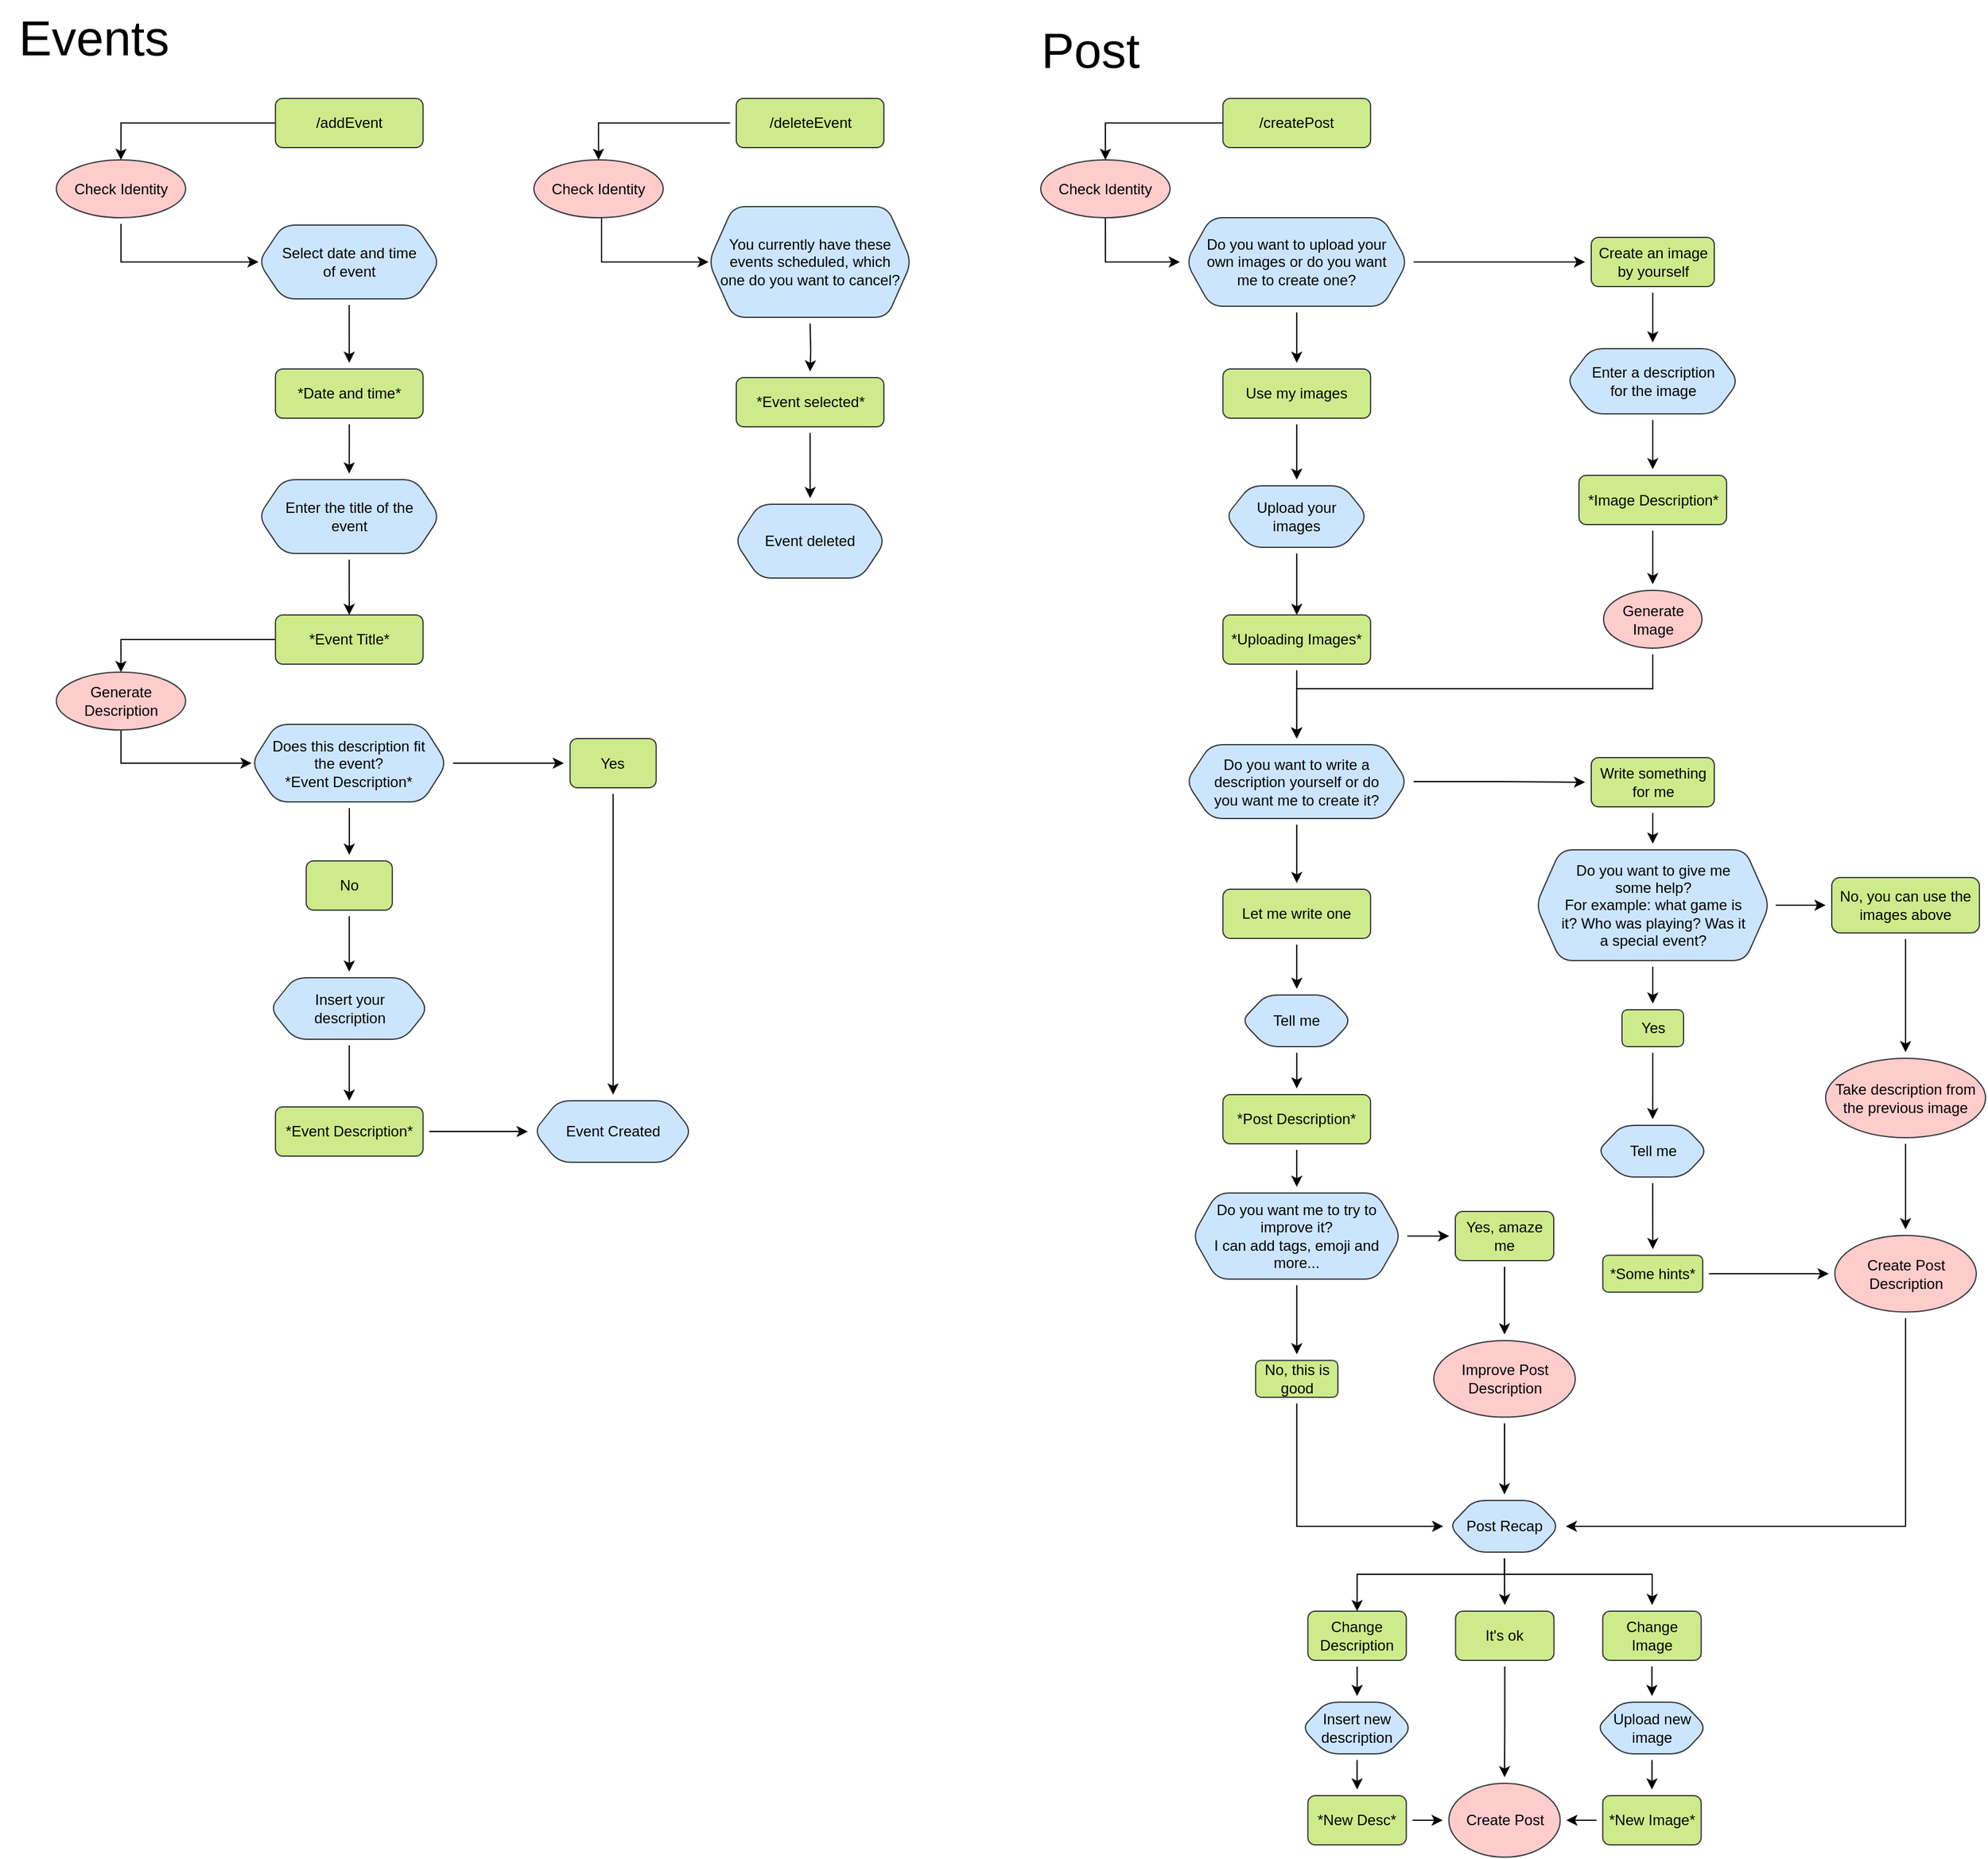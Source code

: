 <mxfile version="23.1.5" type="device">
  <diagram id="C5RBs43oDa-KdzZeNtuy" name="Page-1">
    <mxGraphModel dx="1400" dy="1398" grid="1" gridSize="10" guides="1" tooltips="1" connect="1" arrows="1" fold="1" page="1" pageScale="1" pageWidth="827" pageHeight="1169" math="0" shadow="0">
      <root>
        <mxCell id="WIyWlLk6GJQsqaUBKTNV-0" />
        <mxCell id="WIyWlLk6GJQsqaUBKTNV-1" parent="WIyWlLk6GJQsqaUBKTNV-0" />
        <mxCell id="T9v21feh1WhbZY_VNtWD-3" style="edgeStyle=orthogonalEdgeStyle;rounded=0;orthogonalLoop=1;jettySize=auto;html=1;fontFamily=Helvetica;fontSize=12;fontColor=default;" parent="WIyWlLk6GJQsqaUBKTNV-1" source="lgyEKKEkJzjPW6BlRHmk-1" target="T9v21feh1WhbZY_VNtWD-0" edge="1">
          <mxGeometry relative="1" as="geometry" />
        </mxCell>
        <mxCell id="lgyEKKEkJzjPW6BlRHmk-1" value="&lt;font color=&quot;#000000&quot;&gt;/addEvent&lt;/font&gt;" style="rounded=1;whiteSpace=wrap;html=1;fontSize=12;glass=0;strokeWidth=1;shadow=0;fillColor=#cdeb8b;strokeColor=#36393d;" parent="WIyWlLk6GJQsqaUBKTNV-1" vertex="1">
          <mxGeometry x="1067.89" y="90" width="120" height="40" as="geometry" />
        </mxCell>
        <mxCell id="lgyEKKEkJzjPW6BlRHmk-47" value="&lt;font style=&quot;font-size: 40px;&quot;&gt;Events&lt;/font&gt;" style="text;html=1;align=center;verticalAlign=middle;resizable=0;points=[];autosize=1;fontSize=11;fontFamily=Helvetica;" parent="WIyWlLk6GJQsqaUBKTNV-1" vertex="1">
          <mxGeometry x="844.89" y="10" width="150" height="60" as="geometry" />
        </mxCell>
        <mxCell id="mkjQYovE-aAKFRaVDjDn-3" style="edgeStyle=orthogonalEdgeStyle;rounded=0;orthogonalLoop=1;jettySize=auto;html=1;entryX=0.5;entryY=0;entryDx=0;entryDy=0;strokeColor=default;align=center;verticalAlign=middle;fontFamily=Helvetica;fontSize=12;fontColor=default;labelBackgroundColor=default;endArrow=classic;sourcePerimeterSpacing=5;targetPerimeterSpacing=5;endSize=6;" edge="1" parent="WIyWlLk6GJQsqaUBKTNV-1" source="lgyEKKEkJzjPW6BlRHmk-51" target="mkjQYovE-aAKFRaVDjDn-0">
          <mxGeometry relative="1" as="geometry" />
        </mxCell>
        <mxCell id="lgyEKKEkJzjPW6BlRHmk-51" value="&lt;font color=&quot;#000000&quot;&gt;/deleteEvent&lt;/font&gt;" style="rounded=1;whiteSpace=wrap;html=1;shadow=0;glass=0;strokeColor=#36393d;strokeWidth=1;align=center;verticalAlign=middle;fontFamily=Helvetica;fontSize=12;fillColor=#cdeb8b;" parent="WIyWlLk6GJQsqaUBKTNV-1" vertex="1">
          <mxGeometry x="1442.5" y="90" width="120" height="40" as="geometry" />
        </mxCell>
        <mxCell id="lgyEKKEkJzjPW6BlRHmk-63" style="edgeStyle=orthogonalEdgeStyle;shape=connector;rounded=0;orthogonalLoop=1;jettySize=auto;html=1;labelBackgroundColor=default;strokeColor=default;align=center;verticalAlign=middle;fontFamily=Helvetica;fontSize=12;fontColor=default;endArrow=classic;sourcePerimeterSpacing=5;targetPerimeterSpacing=5;" parent="WIyWlLk6GJQsqaUBKTNV-1" target="lgyEKKEkJzjPW6BlRHmk-62" edge="1">
          <mxGeometry relative="1" as="geometry">
            <mxPoint x="1502.5" y="273" as="sourcePoint" />
          </mxGeometry>
        </mxCell>
        <mxCell id="lgyEKKEkJzjPW6BlRHmk-55" value="&lt;font color=&quot;#000000&quot;&gt;You currently have these events scheduled, which one do you want to cancel?&lt;/font&gt;" style="shape=hexagon;perimeter=hexagonPerimeter2;whiteSpace=wrap;html=1;fixedSize=1;rounded=1;shadow=0;glass=0;strokeColor=#36393d;strokeWidth=1;align=center;verticalAlign=middle;fontFamily=Helvetica;fontSize=12;fillColor=#cce5ff;spacingLeft=5;spacingRight=5;" parent="WIyWlLk6GJQsqaUBKTNV-1" vertex="1">
          <mxGeometry x="1420" y="178" width="165" height="90" as="geometry" />
        </mxCell>
        <mxCell id="lgyEKKEkJzjPW6BlRHmk-65" style="edgeStyle=orthogonalEdgeStyle;shape=connector;rounded=0;orthogonalLoop=1;jettySize=auto;html=1;labelBackgroundColor=default;strokeColor=default;align=center;verticalAlign=middle;fontFamily=Helvetica;fontSize=12;fontColor=default;endArrow=classic;sourcePerimeterSpacing=5;targetPerimeterSpacing=5;" parent="WIyWlLk6GJQsqaUBKTNV-1" source="lgyEKKEkJzjPW6BlRHmk-62" target="lgyEKKEkJzjPW6BlRHmk-64" edge="1">
          <mxGeometry relative="1" as="geometry" />
        </mxCell>
        <mxCell id="lgyEKKEkJzjPW6BlRHmk-62" value="&lt;font color=&quot;#000000&quot;&gt;*Event selected*&lt;/font&gt;" style="rounded=1;whiteSpace=wrap;html=1;shadow=0;glass=0;strokeColor=#36393d;strokeWidth=1;align=center;verticalAlign=middle;fontFamily=Helvetica;fontSize=12;fillColor=#cdeb8b;" parent="WIyWlLk6GJQsqaUBKTNV-1" vertex="1">
          <mxGeometry x="1442.5" y="317" width="120" height="40" as="geometry" />
        </mxCell>
        <mxCell id="lgyEKKEkJzjPW6BlRHmk-64" value="&lt;font color=&quot;#000000&quot;&gt;Event deleted&lt;/font&gt;" style="shape=hexagon;perimeter=hexagonPerimeter2;whiteSpace=wrap;html=1;fixedSize=1;rounded=1;shadow=0;glass=0;strokeColor=#36393d;strokeWidth=1;align=center;verticalAlign=middle;fontFamily=Helvetica;fontSize=12;fillColor=#cce5ff;spacingLeft=5;spacingRight=5;" parent="WIyWlLk6GJQsqaUBKTNV-1" vertex="1">
          <mxGeometry x="1441.25" y="420" width="122.5" height="60" as="geometry" />
        </mxCell>
        <mxCell id="lgyEKKEkJzjPW6BlRHmk-71" style="edgeStyle=orthogonalEdgeStyle;shape=connector;rounded=0;orthogonalLoop=1;jettySize=auto;html=1;labelBackgroundColor=default;strokeColor=default;align=center;verticalAlign=middle;fontFamily=Helvetica;fontSize=12;fontColor=default;endArrow=classic;sourcePerimeterSpacing=5;targetPerimeterSpacing=5;" parent="WIyWlLk6GJQsqaUBKTNV-1" source="lgyEKKEkJzjPW6BlRHmk-66" target="lgyEKKEkJzjPW6BlRHmk-69" edge="1">
          <mxGeometry relative="1" as="geometry" />
        </mxCell>
        <mxCell id="lgyEKKEkJzjPW6BlRHmk-66" value="&lt;font color=&quot;#000000&quot;&gt;Select date and time of event&lt;/font&gt;" style="shape=hexagon;perimeter=hexagonPerimeter2;whiteSpace=wrap;html=1;fixedSize=1;rounded=1;shadow=0;glass=0;strokeColor=#36393d;strokeWidth=1;align=center;verticalAlign=middle;fontFamily=Helvetica;fontSize=12;fillColor=#cce5ff;spacingLeft=15;spacingRight=15;" parent="WIyWlLk6GJQsqaUBKTNV-1" vertex="1">
          <mxGeometry x="1054.14" y="193" width="147.5" height="60" as="geometry" />
        </mxCell>
        <mxCell id="lgyEKKEkJzjPW6BlRHmk-68" style="edgeStyle=orthogonalEdgeStyle;shape=connector;rounded=0;orthogonalLoop=1;jettySize=auto;html=1;labelBackgroundColor=default;strokeColor=default;align=center;verticalAlign=middle;fontFamily=Helvetica;fontSize=12;fontColor=default;endArrow=classic;sourcePerimeterSpacing=5;targetPerimeterSpacing=5;" parent="WIyWlLk6GJQsqaUBKTNV-1" source="lgyEKKEkJzjPW6BlRHmk-69" target="lgyEKKEkJzjPW6BlRHmk-70" edge="1">
          <mxGeometry relative="1" as="geometry" />
        </mxCell>
        <mxCell id="lgyEKKEkJzjPW6BlRHmk-69" value="&lt;font color=&quot;#000000&quot;&gt;*Date and time*&lt;/font&gt;" style="rounded=1;whiteSpace=wrap;html=1;shadow=0;glass=0;strokeColor=#36393d;strokeWidth=1;align=center;verticalAlign=middle;fontFamily=Helvetica;fontSize=12;fillColor=#cdeb8b;" parent="WIyWlLk6GJQsqaUBKTNV-1" vertex="1">
          <mxGeometry x="1067.89" y="310" width="120" height="40" as="geometry" />
        </mxCell>
        <mxCell id="lgyEKKEkJzjPW6BlRHmk-76" style="edgeStyle=orthogonalEdgeStyle;shape=connector;rounded=0;orthogonalLoop=1;jettySize=auto;html=1;entryX=0.5;entryY=0;entryDx=0;entryDy=0;labelBackgroundColor=default;strokeColor=default;align=center;verticalAlign=middle;fontFamily=Helvetica;fontSize=12;fontColor=default;endArrow=classic;sourcePerimeterSpacing=5;targetPerimeterSpacing=5;" parent="WIyWlLk6GJQsqaUBKTNV-1" source="lgyEKKEkJzjPW6BlRHmk-70" target="lgyEKKEkJzjPW6BlRHmk-74" edge="1">
          <mxGeometry relative="1" as="geometry" />
        </mxCell>
        <mxCell id="lgyEKKEkJzjPW6BlRHmk-70" value="&lt;font color=&quot;#000000&quot;&gt;Enter the title of the event&lt;/font&gt;" style="shape=hexagon;perimeter=hexagonPerimeter2;whiteSpace=wrap;html=1;fixedSize=1;rounded=1;shadow=0;glass=0;strokeColor=#36393d;strokeWidth=1;align=center;verticalAlign=middle;fontFamily=Helvetica;fontSize=12;fillColor=#cce5ff;spacingLeft=5;spacingRight=5;" parent="WIyWlLk6GJQsqaUBKTNV-1" vertex="1">
          <mxGeometry x="1054.14" y="400" width="147.5" height="60" as="geometry" />
        </mxCell>
        <mxCell id="T9v21feh1WhbZY_VNtWD-7" style="edgeStyle=orthogonalEdgeStyle;rounded=0;orthogonalLoop=1;jettySize=auto;html=1;entryX=0.5;entryY=0;entryDx=0;entryDy=0;fontFamily=Helvetica;fontSize=12;fontColor=default;" parent="WIyWlLk6GJQsqaUBKTNV-1" source="lgyEKKEkJzjPW6BlRHmk-74" target="T9v21feh1WhbZY_VNtWD-6" edge="1">
          <mxGeometry relative="1" as="geometry" />
        </mxCell>
        <mxCell id="lgyEKKEkJzjPW6BlRHmk-74" value="&lt;font color=&quot;#000000&quot;&gt;*Event Title*&lt;/font&gt;" style="rounded=1;whiteSpace=wrap;html=1;shadow=0;glass=0;strokeColor=#36393d;strokeWidth=1;align=center;verticalAlign=middle;fontFamily=Helvetica;fontSize=12;fillColor=#cdeb8b;" parent="WIyWlLk6GJQsqaUBKTNV-1" vertex="1">
          <mxGeometry x="1067.89" y="510" width="120" height="40" as="geometry" />
        </mxCell>
        <mxCell id="lgyEKKEkJzjPW6BlRHmk-84" style="edgeStyle=orthogonalEdgeStyle;shape=connector;rounded=0;orthogonalLoop=1;jettySize=auto;html=1;labelBackgroundColor=default;strokeColor=default;align=center;verticalAlign=middle;fontFamily=Helvetica;fontSize=12;fontColor=default;endArrow=classic;sourcePerimeterSpacing=5;targetPerimeterSpacing=5;" parent="WIyWlLk6GJQsqaUBKTNV-1" source="lgyEKKEkJzjPW6BlRHmk-75" target="lgyEKKEkJzjPW6BlRHmk-83" edge="1">
          <mxGeometry relative="1" as="geometry" />
        </mxCell>
        <mxCell id="lgyEKKEkJzjPW6BlRHmk-93" style="edgeStyle=orthogonalEdgeStyle;shape=connector;rounded=0;orthogonalLoop=1;jettySize=auto;html=1;labelBackgroundColor=default;strokeColor=default;align=center;verticalAlign=middle;fontFamily=Helvetica;fontSize=12;fontColor=default;endArrow=classic;sourcePerimeterSpacing=5;targetPerimeterSpacing=5;" parent="WIyWlLk6GJQsqaUBKTNV-1" source="lgyEKKEkJzjPW6BlRHmk-75" target="lgyEKKEkJzjPW6BlRHmk-82" edge="1">
          <mxGeometry relative="1" as="geometry" />
        </mxCell>
        <mxCell id="lgyEKKEkJzjPW6BlRHmk-75" value="&lt;font color=&quot;#000000&quot;&gt;&lt;div&gt;Does this description fit the event?&lt;/div&gt;&lt;div&gt;*Event Description*&lt;/div&gt;&lt;/font&gt;" style="shape=hexagon;perimeter=hexagonPerimeter2;whiteSpace=wrap;html=1;fixedSize=1;rounded=1;shadow=0;glass=0;strokeColor=#36393d;strokeWidth=1;align=center;verticalAlign=middle;fontFamily=Helvetica;fontSize=12;fillColor=#cce5ff;spacingLeft=10;spacingRight=10;" parent="WIyWlLk6GJQsqaUBKTNV-1" vertex="1">
          <mxGeometry x="1048.46" y="599" width="158.86" height="63" as="geometry" />
        </mxCell>
        <mxCell id="lgyEKKEkJzjPW6BlRHmk-80" value="&lt;font color=&quot;#000000&quot;&gt;Event Created&lt;/font&gt;" style="shape=hexagon;perimeter=hexagonPerimeter2;whiteSpace=wrap;html=1;fixedSize=1;rounded=1;shadow=0;glass=0;strokeColor=#36393d;strokeWidth=1;align=center;verticalAlign=middle;fontFamily=Helvetica;fontSize=12;fillColor=#cce5ff;spacingLeft=10;spacingRight=10;" parent="WIyWlLk6GJQsqaUBKTNV-1" vertex="1">
          <mxGeometry x="1277.995" y="905" width="128.75" height="50" as="geometry" />
        </mxCell>
        <mxCell id="lgyEKKEkJzjPW6BlRHmk-92" style="edgeStyle=orthogonalEdgeStyle;shape=connector;rounded=0;orthogonalLoop=1;jettySize=auto;html=1;labelBackgroundColor=default;strokeColor=default;align=center;verticalAlign=middle;fontFamily=Helvetica;fontSize=12;fontColor=default;endArrow=classic;sourcePerimeterSpacing=5;targetPerimeterSpacing=5;" parent="WIyWlLk6GJQsqaUBKTNV-1" source="lgyEKKEkJzjPW6BlRHmk-82" target="lgyEKKEkJzjPW6BlRHmk-80" edge="1">
          <mxGeometry relative="1" as="geometry" />
        </mxCell>
        <mxCell id="lgyEKKEkJzjPW6BlRHmk-82" value="&lt;font color=&quot;#000000&quot;&gt;Yes&lt;/font&gt;" style="rounded=1;whiteSpace=wrap;html=1;shadow=0;glass=0;strokeColor=#36393d;strokeWidth=1;align=center;verticalAlign=middle;fontFamily=Helvetica;fontSize=12;fillColor=#cdeb8b;" parent="WIyWlLk6GJQsqaUBKTNV-1" vertex="1">
          <mxGeometry x="1307.37" y="610.5" width="70" height="40" as="geometry" />
        </mxCell>
        <mxCell id="lgyEKKEkJzjPW6BlRHmk-86" style="edgeStyle=orthogonalEdgeStyle;shape=connector;rounded=0;orthogonalLoop=1;jettySize=auto;html=1;labelBackgroundColor=default;strokeColor=default;align=center;verticalAlign=middle;fontFamily=Helvetica;fontSize=12;fontColor=default;endArrow=classic;sourcePerimeterSpacing=5;targetPerimeterSpacing=5;" parent="WIyWlLk6GJQsqaUBKTNV-1" source="lgyEKKEkJzjPW6BlRHmk-83" target="lgyEKKEkJzjPW6BlRHmk-85" edge="1">
          <mxGeometry relative="1" as="geometry" />
        </mxCell>
        <mxCell id="lgyEKKEkJzjPW6BlRHmk-83" value="&lt;font color=&quot;#000000&quot;&gt;No&lt;/font&gt;" style="rounded=1;whiteSpace=wrap;html=1;shadow=0;glass=0;strokeColor=#36393d;strokeWidth=1;align=center;verticalAlign=middle;fontFamily=Helvetica;fontSize=12;fillColor=#cdeb8b;" parent="WIyWlLk6GJQsqaUBKTNV-1" vertex="1">
          <mxGeometry x="1092.89" y="710" width="70" height="40" as="geometry" />
        </mxCell>
        <mxCell id="lgyEKKEkJzjPW6BlRHmk-89" style="edgeStyle=orthogonalEdgeStyle;shape=connector;rounded=0;orthogonalLoop=1;jettySize=auto;html=1;labelBackgroundColor=default;strokeColor=default;align=center;verticalAlign=middle;fontFamily=Helvetica;fontSize=12;fontColor=default;endArrow=classic;sourcePerimeterSpacing=5;targetPerimeterSpacing=5;" parent="WIyWlLk6GJQsqaUBKTNV-1" source="lgyEKKEkJzjPW6BlRHmk-85" target="lgyEKKEkJzjPW6BlRHmk-88" edge="1">
          <mxGeometry relative="1" as="geometry" />
        </mxCell>
        <mxCell id="lgyEKKEkJzjPW6BlRHmk-85" value="&lt;font color=&quot;#000000&quot;&gt;Insert your description&lt;/font&gt;" style="shape=hexagon;perimeter=hexagonPerimeter2;whiteSpace=wrap;html=1;fixedSize=1;rounded=1;shadow=0;glass=0;strokeColor=#36393d;strokeWidth=1;align=center;verticalAlign=middle;fontFamily=Helvetica;fontSize=12;fillColor=#cce5ff;spacingLeft=10;spacingRight=10;" parent="WIyWlLk6GJQsqaUBKTNV-1" vertex="1">
          <mxGeometry x="1063.515" y="805" width="128.75" height="50" as="geometry" />
        </mxCell>
        <mxCell id="lgyEKKEkJzjPW6BlRHmk-91" style="edgeStyle=orthogonalEdgeStyle;shape=connector;rounded=0;orthogonalLoop=1;jettySize=auto;html=1;labelBackgroundColor=default;strokeColor=default;align=center;verticalAlign=middle;fontFamily=Helvetica;fontSize=12;fontColor=default;endArrow=classic;sourcePerimeterSpacing=5;targetPerimeterSpacing=5;" parent="WIyWlLk6GJQsqaUBKTNV-1" source="lgyEKKEkJzjPW6BlRHmk-88" target="lgyEKKEkJzjPW6BlRHmk-80" edge="1">
          <mxGeometry relative="1" as="geometry" />
        </mxCell>
        <mxCell id="lgyEKKEkJzjPW6BlRHmk-88" value="&lt;font color=&quot;#000000&quot;&gt;*Event Description*&lt;/font&gt;" style="rounded=1;whiteSpace=wrap;html=1;shadow=0;glass=0;strokeColor=#36393d;strokeWidth=1;align=center;verticalAlign=middle;fontFamily=Helvetica;fontSize=12;fillColor=#cdeb8b;" parent="WIyWlLk6GJQsqaUBKTNV-1" vertex="1">
          <mxGeometry x="1067.89" y="910" width="120" height="40" as="geometry" />
        </mxCell>
        <mxCell id="mkjQYovE-aAKFRaVDjDn-5" style="edgeStyle=orthogonalEdgeStyle;rounded=0;orthogonalLoop=1;jettySize=auto;html=1;entryX=0;entryY=0.5;entryDx=0;entryDy=0;strokeColor=default;align=center;verticalAlign=middle;fontFamily=Helvetica;fontSize=12;fontColor=default;labelBackgroundColor=default;endArrow=classic;sourcePerimeterSpacing=5;targetPerimeterSpacing=5;" edge="1" parent="WIyWlLk6GJQsqaUBKTNV-1" source="T9v21feh1WhbZY_VNtWD-0" target="lgyEKKEkJzjPW6BlRHmk-66">
          <mxGeometry relative="1" as="geometry">
            <Array as="points">
              <mxPoint x="942" y="223" />
            </Array>
          </mxGeometry>
        </mxCell>
        <mxCell id="T9v21feh1WhbZY_VNtWD-0" value="&lt;font color=&quot;#000000&quot;&gt;Check Identity&lt;/font&gt;" style="ellipse;whiteSpace=wrap;html=1;fillColor=#ffcccc;strokeColor=#36393d;" parent="WIyWlLk6GJQsqaUBKTNV-1" vertex="1">
          <mxGeometry x="889.78" y="140" width="105.11" height="47" as="geometry" />
        </mxCell>
        <mxCell id="T9v21feh1WhbZY_VNtWD-8" style="edgeStyle=orthogonalEdgeStyle;rounded=0;orthogonalLoop=1;jettySize=auto;html=1;entryX=0;entryY=0.5;entryDx=0;entryDy=0;fontFamily=Helvetica;fontSize=12;fontColor=default;" parent="WIyWlLk6GJQsqaUBKTNV-1" source="T9v21feh1WhbZY_VNtWD-6" target="lgyEKKEkJzjPW6BlRHmk-75" edge="1">
          <mxGeometry relative="1" as="geometry">
            <Array as="points">
              <mxPoint x="942" y="630" />
            </Array>
          </mxGeometry>
        </mxCell>
        <mxCell id="T9v21feh1WhbZY_VNtWD-6" value="&lt;font color=&quot;#000000&quot;&gt;Generate Description&lt;/font&gt;" style="ellipse;whiteSpace=wrap;html=1;fillColor=#ffcccc;strokeColor=#36393d;" parent="WIyWlLk6GJQsqaUBKTNV-1" vertex="1">
          <mxGeometry x="889.78" y="556.5" width="105.11" height="47" as="geometry" />
        </mxCell>
        <mxCell id="mkjQYovE-aAKFRaVDjDn-2" style="edgeStyle=orthogonalEdgeStyle;rounded=0;orthogonalLoop=1;jettySize=auto;html=1;entryX=0;entryY=0.5;entryDx=0;entryDy=0;" edge="1" parent="WIyWlLk6GJQsqaUBKTNV-1" source="mkjQYovE-aAKFRaVDjDn-0" target="lgyEKKEkJzjPW6BlRHmk-55">
          <mxGeometry relative="1" as="geometry">
            <Array as="points">
              <mxPoint x="1333" y="223" />
            </Array>
          </mxGeometry>
        </mxCell>
        <mxCell id="mkjQYovE-aAKFRaVDjDn-0" value="&lt;font color=&quot;#000000&quot;&gt;Check Identity&lt;/font&gt;" style="ellipse;whiteSpace=wrap;html=1;fillColor=#ffcccc;strokeColor=#36393d;" vertex="1" parent="WIyWlLk6GJQsqaUBKTNV-1">
          <mxGeometry x="1277.99" y="140" width="105.11" height="47" as="geometry" />
        </mxCell>
        <mxCell id="mkjQYovE-aAKFRaVDjDn-52" value="&lt;font style=&quot;font-size: 40px;&quot;&gt;Post&lt;br&gt;&lt;/font&gt;" style="text;html=1;align=center;verticalAlign=middle;resizable=0;points=[];autosize=1;fontSize=11;fontFamily=Helvetica;" vertex="1" parent="WIyWlLk6GJQsqaUBKTNV-1">
          <mxGeometry x="1680" y="20" width="100" height="60" as="geometry" />
        </mxCell>
        <mxCell id="mkjQYovE-aAKFRaVDjDn-53" style="edgeStyle=orthogonalEdgeStyle;rounded=0;orthogonalLoop=1;jettySize=auto;html=1;fontFamily=Helvetica;fontSize=12;fontColor=default;" edge="1" parent="WIyWlLk6GJQsqaUBKTNV-1" source="mkjQYovE-aAKFRaVDjDn-54" target="mkjQYovE-aAKFRaVDjDn-83">
          <mxGeometry relative="1" as="geometry" />
        </mxCell>
        <mxCell id="mkjQYovE-aAKFRaVDjDn-54" value="&lt;font color=&quot;#000000&quot;&gt;/createPost&lt;br&gt;&lt;/font&gt;" style="rounded=1;whiteSpace=wrap;html=1;fontSize=12;glass=0;strokeWidth=1;shadow=0;fillColor=#cdeb8b;strokeColor=#36393d;" vertex="1" parent="WIyWlLk6GJQsqaUBKTNV-1">
          <mxGeometry x="1838.11" y="90" width="120" height="40" as="geometry" />
        </mxCell>
        <mxCell id="mkjQYovE-aAKFRaVDjDn-62" style="edgeStyle=orthogonalEdgeStyle;shape=connector;rounded=0;orthogonalLoop=1;jettySize=auto;html=1;labelBackgroundColor=default;strokeColor=default;align=center;verticalAlign=middle;fontFamily=Helvetica;fontSize=12;fontColor=default;endArrow=classic;sourcePerimeterSpacing=5;targetPerimeterSpacing=5;" edge="1" parent="WIyWlLk6GJQsqaUBKTNV-1" source="mkjQYovE-aAKFRaVDjDn-63" target="mkjQYovE-aAKFRaVDjDn-65">
          <mxGeometry relative="1" as="geometry" />
        </mxCell>
        <mxCell id="mkjQYovE-aAKFRaVDjDn-90" style="edgeStyle=orthogonalEdgeStyle;rounded=0;orthogonalLoop=1;jettySize=auto;html=1;strokeColor=default;align=center;verticalAlign=middle;fontFamily=Helvetica;fontSize=12;fontColor=default;labelBackgroundColor=default;endArrow=classic;sourcePerimeterSpacing=5;targetPerimeterSpacing=5;" edge="1" parent="WIyWlLk6GJQsqaUBKTNV-1" source="mkjQYovE-aAKFRaVDjDn-63" target="mkjQYovE-aAKFRaVDjDn-93">
          <mxGeometry relative="1" as="geometry">
            <mxPoint x="2202.59" y="243" as="targetPoint" />
          </mxGeometry>
        </mxCell>
        <mxCell id="mkjQYovE-aAKFRaVDjDn-63" value="&lt;font color=&quot;#000000&quot;&gt;Do you want to upload your own images or do you want me to create one?&lt;/font&gt;" style="shape=hexagon;perimeter=hexagonPerimeter2;whiteSpace=wrap;html=1;fixedSize=1;rounded=1;shadow=0;glass=0;strokeColor=#36393d;strokeWidth=1;align=center;verticalAlign=middle;fontFamily=Helvetica;fontSize=12;fillColor=#cce5ff;spacingLeft=15;spacingRight=15;" vertex="1" parent="WIyWlLk6GJQsqaUBKTNV-1">
          <mxGeometry x="1808.1" y="187" width="180.02" height="72" as="geometry" />
        </mxCell>
        <mxCell id="mkjQYovE-aAKFRaVDjDn-64" style="edgeStyle=orthogonalEdgeStyle;shape=connector;rounded=0;orthogonalLoop=1;jettySize=auto;html=1;labelBackgroundColor=default;strokeColor=default;align=center;verticalAlign=middle;fontFamily=Helvetica;fontSize=12;fontColor=default;endArrow=classic;sourcePerimeterSpacing=5;targetPerimeterSpacing=5;" edge="1" parent="WIyWlLk6GJQsqaUBKTNV-1" source="mkjQYovE-aAKFRaVDjDn-65" target="mkjQYovE-aAKFRaVDjDn-67">
          <mxGeometry relative="1" as="geometry" />
        </mxCell>
        <mxCell id="mkjQYovE-aAKFRaVDjDn-65" value="&lt;font color=&quot;#000000&quot;&gt;Use my images&lt;/font&gt;" style="rounded=1;whiteSpace=wrap;html=1;shadow=0;glass=0;strokeColor=#36393d;strokeWidth=1;align=center;verticalAlign=middle;fontFamily=Helvetica;fontSize=12;fillColor=#cdeb8b;" vertex="1" parent="WIyWlLk6GJQsqaUBKTNV-1">
          <mxGeometry x="1838.11" y="310" width="120" height="40" as="geometry" />
        </mxCell>
        <mxCell id="mkjQYovE-aAKFRaVDjDn-66" style="edgeStyle=orthogonalEdgeStyle;shape=connector;rounded=0;orthogonalLoop=1;jettySize=auto;html=1;entryX=0.5;entryY=0;entryDx=0;entryDy=0;labelBackgroundColor=default;strokeColor=default;align=center;verticalAlign=middle;fontFamily=Helvetica;fontSize=12;fontColor=default;endArrow=classic;sourcePerimeterSpacing=5;targetPerimeterSpacing=5;" edge="1" parent="WIyWlLk6GJQsqaUBKTNV-1" source="mkjQYovE-aAKFRaVDjDn-67" target="mkjQYovE-aAKFRaVDjDn-69">
          <mxGeometry relative="1" as="geometry" />
        </mxCell>
        <mxCell id="mkjQYovE-aAKFRaVDjDn-67" value="&lt;font color=&quot;#000000&quot;&gt;Upload your images&lt;/font&gt;" style="shape=hexagon;perimeter=hexagonPerimeter2;whiteSpace=wrap;html=1;fixedSize=1;rounded=1;shadow=0;glass=0;strokeColor=#36393d;strokeWidth=1;align=center;verticalAlign=middle;fontFamily=Helvetica;fontSize=12;fillColor=#cce5ff;spacingLeft=5;spacingRight=5;" vertex="1" parent="WIyWlLk6GJQsqaUBKTNV-1">
          <mxGeometry x="1840.29" y="405" width="115.64" height="50" as="geometry" />
        </mxCell>
        <mxCell id="mkjQYovE-aAKFRaVDjDn-100" style="edgeStyle=orthogonalEdgeStyle;rounded=0;orthogonalLoop=1;jettySize=auto;html=1;strokeColor=default;align=center;verticalAlign=middle;fontFamily=Helvetica;fontSize=12;fontColor=default;labelBackgroundColor=default;endArrow=classic;sourcePerimeterSpacing=5;targetPerimeterSpacing=5;" edge="1" parent="WIyWlLk6GJQsqaUBKTNV-1" source="mkjQYovE-aAKFRaVDjDn-69" target="mkjQYovE-aAKFRaVDjDn-101">
          <mxGeometry relative="1" as="geometry">
            <mxPoint x="1898.167" y="599" as="targetPoint" />
          </mxGeometry>
        </mxCell>
        <mxCell id="mkjQYovE-aAKFRaVDjDn-69" value="&lt;font color=&quot;#000000&quot;&gt;*Uploading Images*&lt;/font&gt;" style="rounded=1;whiteSpace=wrap;html=1;shadow=0;glass=0;strokeColor=#36393d;strokeWidth=1;align=center;verticalAlign=middle;fontFamily=Helvetica;fontSize=12;fillColor=#cdeb8b;" vertex="1" parent="WIyWlLk6GJQsqaUBKTNV-1">
          <mxGeometry x="1838.11" y="510" width="120" height="40" as="geometry" />
        </mxCell>
        <mxCell id="mkjQYovE-aAKFRaVDjDn-149" style="edgeStyle=orthogonalEdgeStyle;rounded=0;orthogonalLoop=1;jettySize=auto;html=1;strokeColor=default;align=center;verticalAlign=middle;fontFamily=Helvetica;fontSize=12;fontColor=default;labelBackgroundColor=default;endArrow=classic;sourcePerimeterSpacing=5;targetPerimeterSpacing=5;exitX=0.5;exitY=1;exitDx=0;exitDy=0;" edge="1" parent="WIyWlLk6GJQsqaUBKTNV-1" source="mkjQYovE-aAKFRaVDjDn-83" target="mkjQYovE-aAKFRaVDjDn-63">
          <mxGeometry relative="1" as="geometry" />
        </mxCell>
        <mxCell id="mkjQYovE-aAKFRaVDjDn-83" value="&lt;font color=&quot;#000000&quot;&gt;Check Identity&lt;/font&gt;" style="ellipse;whiteSpace=wrap;html=1;fillColor=#ffcccc;strokeColor=#36393d;" vertex="1" parent="WIyWlLk6GJQsqaUBKTNV-1">
          <mxGeometry x="1690" y="140" width="105.11" height="47" as="geometry" />
        </mxCell>
        <mxCell id="mkjQYovE-aAKFRaVDjDn-96" style="edgeStyle=orthogonalEdgeStyle;rounded=0;orthogonalLoop=1;jettySize=auto;html=1;strokeColor=default;align=center;verticalAlign=middle;fontFamily=Helvetica;fontSize=12;fontColor=default;labelBackgroundColor=default;endArrow=classic;sourcePerimeterSpacing=5;targetPerimeterSpacing=5;" edge="1" parent="WIyWlLk6GJQsqaUBKTNV-1" source="mkjQYovE-aAKFRaVDjDn-92" target="mkjQYovE-aAKFRaVDjDn-95">
          <mxGeometry relative="1" as="geometry" />
        </mxCell>
        <mxCell id="mkjQYovE-aAKFRaVDjDn-92" value="&lt;font color=&quot;#000000&quot;&gt;Enter a description for the image&lt;/font&gt;" style="shape=hexagon;perimeter=hexagonPerimeter2;whiteSpace=wrap;html=1;fixedSize=1;rounded=1;shadow=0;glass=0;strokeColor=#36393d;strokeWidth=1;align=center;verticalAlign=middle;fontFamily=Helvetica;fontSize=12;fillColor=#cce5ff;spacingLeft=15;spacingRight=15;" vertex="1" parent="WIyWlLk6GJQsqaUBKTNV-1">
          <mxGeometry x="2117.5" y="293.5" width="140" height="53" as="geometry" />
        </mxCell>
        <mxCell id="mkjQYovE-aAKFRaVDjDn-94" style="edgeStyle=orthogonalEdgeStyle;rounded=0;orthogonalLoop=1;jettySize=auto;html=1;strokeColor=default;align=center;verticalAlign=middle;fontFamily=Helvetica;fontSize=12;fontColor=default;labelBackgroundColor=default;endArrow=classic;sourcePerimeterSpacing=5;targetPerimeterSpacing=5;" edge="1" parent="WIyWlLk6GJQsqaUBKTNV-1" source="mkjQYovE-aAKFRaVDjDn-93" target="mkjQYovE-aAKFRaVDjDn-92">
          <mxGeometry relative="1" as="geometry" />
        </mxCell>
        <mxCell id="mkjQYovE-aAKFRaVDjDn-93" value="&lt;font color=&quot;#000000&quot;&gt;Create an image by yourself&lt;/font&gt;" style="rounded=1;whiteSpace=wrap;html=1;shadow=0;glass=0;strokeColor=#36393d;strokeWidth=1;align=center;verticalAlign=middle;fontFamily=Helvetica;fontSize=12;fillColor=#cdeb8b;" vertex="1" parent="WIyWlLk6GJQsqaUBKTNV-1">
          <mxGeometry x="2137.5" y="203" width="100" height="40" as="geometry" />
        </mxCell>
        <mxCell id="mkjQYovE-aAKFRaVDjDn-98" style="edgeStyle=orthogonalEdgeStyle;rounded=0;orthogonalLoop=1;jettySize=auto;html=1;strokeColor=default;align=center;verticalAlign=middle;fontFamily=Helvetica;fontSize=12;fontColor=default;labelBackgroundColor=default;endArrow=classic;sourcePerimeterSpacing=5;targetPerimeterSpacing=5;" edge="1" parent="WIyWlLk6GJQsqaUBKTNV-1" source="mkjQYovE-aAKFRaVDjDn-95" target="mkjQYovE-aAKFRaVDjDn-97">
          <mxGeometry relative="1" as="geometry" />
        </mxCell>
        <mxCell id="mkjQYovE-aAKFRaVDjDn-95" value="&lt;font color=&quot;#000000&quot;&gt;*Image Description*&lt;/font&gt;" style="rounded=1;whiteSpace=wrap;html=1;shadow=0;glass=0;strokeColor=#36393d;strokeWidth=1;align=center;verticalAlign=middle;fontFamily=Helvetica;fontSize=12;fillColor=#cdeb8b;" vertex="1" parent="WIyWlLk6GJQsqaUBKTNV-1">
          <mxGeometry x="2127.5" y="396.5" width="120" height="40" as="geometry" />
        </mxCell>
        <mxCell id="mkjQYovE-aAKFRaVDjDn-150" style="edgeStyle=orthogonalEdgeStyle;rounded=0;orthogonalLoop=1;jettySize=auto;html=1;strokeColor=default;align=center;verticalAlign=middle;fontFamily=Helvetica;fontSize=12;fontColor=default;labelBackgroundColor=default;endArrow=classic;sourcePerimeterSpacing=5;targetPerimeterSpacing=5;" edge="1" parent="WIyWlLk6GJQsqaUBKTNV-1" source="mkjQYovE-aAKFRaVDjDn-97" target="mkjQYovE-aAKFRaVDjDn-101">
          <mxGeometry relative="1" as="geometry">
            <Array as="points">
              <mxPoint x="2187" y="570" />
              <mxPoint x="1898" y="570" />
            </Array>
          </mxGeometry>
        </mxCell>
        <mxCell id="mkjQYovE-aAKFRaVDjDn-97" value="&lt;font color=&quot;#000000&quot;&gt;Generate Image&lt;/font&gt;" style="ellipse;whiteSpace=wrap;html=1;fillColor=#ffcccc;strokeColor=#36393d;" vertex="1" parent="WIyWlLk6GJQsqaUBKTNV-1">
          <mxGeometry x="2147.5" y="490" width="80" height="47" as="geometry" />
        </mxCell>
        <mxCell id="mkjQYovE-aAKFRaVDjDn-112" style="edgeStyle=orthogonalEdgeStyle;rounded=0;orthogonalLoop=1;jettySize=auto;html=1;strokeColor=default;align=center;verticalAlign=middle;fontFamily=Helvetica;fontSize=12;fontColor=default;labelBackgroundColor=default;endArrow=classic;sourcePerimeterSpacing=5;targetPerimeterSpacing=5;" edge="1" parent="WIyWlLk6GJQsqaUBKTNV-1" source="mkjQYovE-aAKFRaVDjDn-101" target="mkjQYovE-aAKFRaVDjDn-102">
          <mxGeometry relative="1" as="geometry" />
        </mxCell>
        <mxCell id="mkjQYovE-aAKFRaVDjDn-121" style="edgeStyle=orthogonalEdgeStyle;rounded=0;orthogonalLoop=1;jettySize=auto;html=1;strokeColor=default;align=center;verticalAlign=middle;fontFamily=Helvetica;fontSize=12;fontColor=default;labelBackgroundColor=default;endArrow=classic;sourcePerimeterSpacing=5;targetPerimeterSpacing=5;" edge="1" parent="WIyWlLk6GJQsqaUBKTNV-1" source="mkjQYovE-aAKFRaVDjDn-101" target="mkjQYovE-aAKFRaVDjDn-106">
          <mxGeometry relative="1" as="geometry" />
        </mxCell>
        <mxCell id="mkjQYovE-aAKFRaVDjDn-101" value="&lt;font color=&quot;#000000&quot;&gt;Do you want to write a description yourself or do you want me to create it?&lt;/font&gt;" style="shape=hexagon;perimeter=hexagonPerimeter2;whiteSpace=wrap;html=1;fixedSize=1;rounded=1;shadow=0;glass=0;strokeColor=#36393d;strokeWidth=1;align=center;verticalAlign=middle;fontFamily=Helvetica;fontSize=12;fillColor=#cce5ff;spacingLeft=15;spacingRight=15;" vertex="1" parent="WIyWlLk6GJQsqaUBKTNV-1">
          <mxGeometry x="1808.1" y="615.5" width="180.02" height="60" as="geometry" />
        </mxCell>
        <mxCell id="mkjQYovE-aAKFRaVDjDn-113" style="edgeStyle=orthogonalEdgeStyle;rounded=0;orthogonalLoop=1;jettySize=auto;html=1;strokeColor=default;align=center;verticalAlign=middle;fontFamily=Helvetica;fontSize=12;fontColor=default;labelBackgroundColor=default;endArrow=classic;sourcePerimeterSpacing=5;targetPerimeterSpacing=5;" edge="1" parent="WIyWlLk6GJQsqaUBKTNV-1" source="mkjQYovE-aAKFRaVDjDn-102" target="mkjQYovE-aAKFRaVDjDn-103">
          <mxGeometry relative="1" as="geometry" />
        </mxCell>
        <mxCell id="mkjQYovE-aAKFRaVDjDn-102" value="&lt;font color=&quot;#000000&quot;&gt;Let me write one&lt;/font&gt;" style="rounded=1;whiteSpace=wrap;html=1;shadow=0;glass=0;strokeColor=#36393d;strokeWidth=1;align=center;verticalAlign=middle;fontFamily=Helvetica;fontSize=12;fillColor=#cdeb8b;" vertex="1" parent="WIyWlLk6GJQsqaUBKTNV-1">
          <mxGeometry x="1838.11" y="733" width="120" height="40" as="geometry" />
        </mxCell>
        <mxCell id="mkjQYovE-aAKFRaVDjDn-114" style="edgeStyle=orthogonalEdgeStyle;rounded=0;orthogonalLoop=1;jettySize=auto;html=1;strokeColor=default;align=center;verticalAlign=middle;fontFamily=Helvetica;fontSize=12;fontColor=default;labelBackgroundColor=default;endArrow=classic;sourcePerimeterSpacing=5;targetPerimeterSpacing=5;" edge="1" parent="WIyWlLk6GJQsqaUBKTNV-1" source="mkjQYovE-aAKFRaVDjDn-103" target="mkjQYovE-aAKFRaVDjDn-104">
          <mxGeometry relative="1" as="geometry" />
        </mxCell>
        <mxCell id="mkjQYovE-aAKFRaVDjDn-103" value="&lt;font color=&quot;#000000&quot;&gt;Tell me&lt;/font&gt;" style="shape=hexagon;perimeter=hexagonPerimeter2;whiteSpace=wrap;html=1;fixedSize=1;rounded=1;shadow=0;glass=0;strokeColor=#36393d;strokeWidth=1;align=center;verticalAlign=middle;fontFamily=Helvetica;fontSize=12;fillColor=#cce5ff;spacingLeft=5;spacingRight=5;" vertex="1" parent="WIyWlLk6GJQsqaUBKTNV-1">
          <mxGeometry x="1853.25" y="819" width="89.71" height="42" as="geometry" />
        </mxCell>
        <mxCell id="mkjQYovE-aAKFRaVDjDn-116" style="edgeStyle=orthogonalEdgeStyle;rounded=0;orthogonalLoop=1;jettySize=auto;html=1;strokeColor=default;align=center;verticalAlign=middle;fontFamily=Helvetica;fontSize=12;fontColor=default;labelBackgroundColor=default;endArrow=classic;sourcePerimeterSpacing=5;targetPerimeterSpacing=5;" edge="1" parent="WIyWlLk6GJQsqaUBKTNV-1" source="mkjQYovE-aAKFRaVDjDn-104" target="mkjQYovE-aAKFRaVDjDn-111">
          <mxGeometry relative="1" as="geometry" />
        </mxCell>
        <mxCell id="mkjQYovE-aAKFRaVDjDn-104" value="&lt;font color=&quot;#000000&quot;&gt;*Post Description*&lt;/font&gt;" style="rounded=1;whiteSpace=wrap;html=1;shadow=0;glass=0;strokeColor=#36393d;strokeWidth=1;align=center;verticalAlign=middle;fontFamily=Helvetica;fontSize=12;fillColor=#cdeb8b;" vertex="1" parent="WIyWlLk6GJQsqaUBKTNV-1">
          <mxGeometry x="1838.1" y="900" width="120" height="40" as="geometry" />
        </mxCell>
        <mxCell id="mkjQYovE-aAKFRaVDjDn-125" style="edgeStyle=orthogonalEdgeStyle;rounded=0;orthogonalLoop=1;jettySize=auto;html=1;strokeColor=default;align=center;verticalAlign=middle;fontFamily=Helvetica;fontSize=12;fontColor=default;labelBackgroundColor=default;endArrow=classic;sourcePerimeterSpacing=5;targetPerimeterSpacing=5;" edge="1" parent="WIyWlLk6GJQsqaUBKTNV-1" source="mkjQYovE-aAKFRaVDjDn-106" target="mkjQYovE-aAKFRaVDjDn-123">
          <mxGeometry relative="1" as="geometry" />
        </mxCell>
        <mxCell id="mkjQYovE-aAKFRaVDjDn-106" value="&lt;font color=&quot;#000000&quot;&gt;Write something for me&lt;/font&gt;" style="rounded=1;whiteSpace=wrap;html=1;shadow=0;glass=0;strokeColor=#36393d;strokeWidth=1;align=center;verticalAlign=middle;fontFamily=Helvetica;fontSize=12;fillColor=#cdeb8b;" vertex="1" parent="WIyWlLk6GJQsqaUBKTNV-1">
          <mxGeometry x="2137.5" y="626" width="100" height="40" as="geometry" />
        </mxCell>
        <mxCell id="mkjQYovE-aAKFRaVDjDn-143" value="" style="edgeStyle=orthogonalEdgeStyle;rounded=0;orthogonalLoop=1;jettySize=auto;html=1;strokeColor=default;align=center;verticalAlign=middle;fontFamily=Helvetica;fontSize=12;fontColor=default;labelBackgroundColor=default;endArrow=classic;sourcePerimeterSpacing=5;targetPerimeterSpacing=5;" edge="1" parent="WIyWlLk6GJQsqaUBKTNV-1" source="mkjQYovE-aAKFRaVDjDn-111" target="mkjQYovE-aAKFRaVDjDn-142">
          <mxGeometry relative="1" as="geometry" />
        </mxCell>
        <mxCell id="mkjQYovE-aAKFRaVDjDn-145" value="" style="edgeStyle=orthogonalEdgeStyle;rounded=0;orthogonalLoop=1;jettySize=auto;html=1;strokeColor=default;align=center;verticalAlign=middle;fontFamily=Helvetica;fontSize=12;fontColor=default;labelBackgroundColor=default;endArrow=classic;sourcePerimeterSpacing=5;targetPerimeterSpacing=5;" edge="1" parent="WIyWlLk6GJQsqaUBKTNV-1" source="mkjQYovE-aAKFRaVDjDn-111" target="mkjQYovE-aAKFRaVDjDn-144">
          <mxGeometry relative="1" as="geometry" />
        </mxCell>
        <mxCell id="mkjQYovE-aAKFRaVDjDn-111" value="&lt;div&gt;&lt;font color=&quot;#000000&quot;&gt;Do you want me to try to improve it?&lt;/font&gt;&lt;/div&gt;&lt;div&gt;&lt;font color=&quot;#000000&quot;&gt;I can add tags, emoji and more...&lt;/font&gt;&lt;/div&gt;" style="shape=hexagon;perimeter=hexagonPerimeter2;whiteSpace=wrap;html=1;fixedSize=1;rounded=1;shadow=0;glass=0;strokeColor=#36393d;strokeWidth=1;align=center;verticalAlign=middle;fontFamily=Helvetica;fontSize=12;fillColor=#cce5ff;spacingLeft=5;spacingRight=5;" vertex="1" parent="WIyWlLk6GJQsqaUBKTNV-1">
          <mxGeometry x="1813.25" y="980" width="169.71" height="70" as="geometry" />
        </mxCell>
        <mxCell id="mkjQYovE-aAKFRaVDjDn-140" value="" style="edgeStyle=orthogonalEdgeStyle;rounded=0;orthogonalLoop=1;jettySize=auto;html=1;strokeColor=default;align=center;verticalAlign=middle;fontFamily=Helvetica;fontSize=12;fontColor=default;labelBackgroundColor=default;endArrow=classic;sourcePerimeterSpacing=5;targetPerimeterSpacing=5;" edge="1" parent="WIyWlLk6GJQsqaUBKTNV-1" source="mkjQYovE-aAKFRaVDjDn-117" target="mkjQYovE-aAKFRaVDjDn-139">
          <mxGeometry relative="1" as="geometry" />
        </mxCell>
        <mxCell id="mkjQYovE-aAKFRaVDjDn-117" value="&lt;font color=&quot;#000000&quot;&gt;Take description from the previous image&lt;/font&gt;" style="ellipse;whiteSpace=wrap;html=1;fillColor=#ffcccc;strokeColor=#36393d;" vertex="1" parent="WIyWlLk6GJQsqaUBKTNV-1">
          <mxGeometry x="2328" y="870.5" width="130" height="64.5" as="geometry" />
        </mxCell>
        <mxCell id="mkjQYovE-aAKFRaVDjDn-129" value="" style="edgeStyle=orthogonalEdgeStyle;rounded=0;orthogonalLoop=1;jettySize=auto;html=1;strokeColor=default;align=center;verticalAlign=middle;fontFamily=Helvetica;fontSize=12;fontColor=default;labelBackgroundColor=default;endArrow=classic;sourcePerimeterSpacing=5;targetPerimeterSpacing=5;" edge="1" parent="WIyWlLk6GJQsqaUBKTNV-1" source="mkjQYovE-aAKFRaVDjDn-123" target="mkjQYovE-aAKFRaVDjDn-127">
          <mxGeometry relative="1" as="geometry" />
        </mxCell>
        <mxCell id="mkjQYovE-aAKFRaVDjDn-132" value="" style="edgeStyle=orthogonalEdgeStyle;rounded=0;orthogonalLoop=1;jettySize=auto;html=1;strokeColor=default;align=center;verticalAlign=middle;fontFamily=Helvetica;fontSize=12;fontColor=default;labelBackgroundColor=default;endArrow=classic;sourcePerimeterSpacing=5;targetPerimeterSpacing=5;" edge="1" parent="WIyWlLk6GJQsqaUBKTNV-1" source="mkjQYovE-aAKFRaVDjDn-123" target="mkjQYovE-aAKFRaVDjDn-131">
          <mxGeometry relative="1" as="geometry" />
        </mxCell>
        <mxCell id="mkjQYovE-aAKFRaVDjDn-123" value="&lt;font color=&quot;#000000&quot;&gt;Do you want to give me some help?&lt;br&gt;For example: what game is it? Who was playing? Was it a special event?&lt;/font&gt;" style="shape=hexagon;perimeter=hexagonPerimeter2;whiteSpace=wrap;html=1;fixedSize=1;rounded=1;shadow=0;glass=0;strokeColor=#36393d;strokeWidth=1;align=center;verticalAlign=middle;fontFamily=Helvetica;fontSize=12;fillColor=#cce5ff;spacingLeft=15;spacingRight=15;" vertex="1" parent="WIyWlLk6GJQsqaUBKTNV-1">
          <mxGeometry x="2092.5" y="701" width="190" height="90" as="geometry" />
        </mxCell>
        <mxCell id="mkjQYovE-aAKFRaVDjDn-133" value="" style="edgeStyle=orthogonalEdgeStyle;rounded=0;orthogonalLoop=1;jettySize=auto;html=1;strokeColor=default;align=center;verticalAlign=middle;fontFamily=Helvetica;fontSize=12;fontColor=default;labelBackgroundColor=default;endArrow=classic;sourcePerimeterSpacing=5;targetPerimeterSpacing=5;" edge="1" parent="WIyWlLk6GJQsqaUBKTNV-1" source="mkjQYovE-aAKFRaVDjDn-127" target="mkjQYovE-aAKFRaVDjDn-117">
          <mxGeometry relative="1" as="geometry" />
        </mxCell>
        <mxCell id="mkjQYovE-aAKFRaVDjDn-127" value="&lt;font color=&quot;#000000&quot;&gt;No, you can use the images above&lt;/font&gt;" style="rounded=1;whiteSpace=wrap;html=1;shadow=0;glass=0;strokeColor=#36393d;strokeWidth=1;align=center;verticalAlign=middle;fontFamily=Helvetica;fontSize=12;fillColor=#cdeb8b;" vertex="1" parent="WIyWlLk6GJQsqaUBKTNV-1">
          <mxGeometry x="2333" y="723.5" width="120" height="45" as="geometry" />
        </mxCell>
        <mxCell id="mkjQYovE-aAKFRaVDjDn-136" value="" style="edgeStyle=orthogonalEdgeStyle;rounded=0;orthogonalLoop=1;jettySize=auto;html=1;strokeColor=default;align=center;verticalAlign=middle;fontFamily=Helvetica;fontSize=12;fontColor=default;labelBackgroundColor=default;endArrow=classic;sourcePerimeterSpacing=5;targetPerimeterSpacing=5;" edge="1" parent="WIyWlLk6GJQsqaUBKTNV-1" source="mkjQYovE-aAKFRaVDjDn-131" target="mkjQYovE-aAKFRaVDjDn-135">
          <mxGeometry relative="1" as="geometry" />
        </mxCell>
        <mxCell id="mkjQYovE-aAKFRaVDjDn-131" value="&lt;font color=&quot;#000000&quot;&gt;Yes&lt;/font&gt;" style="rounded=1;whiteSpace=wrap;html=1;shadow=0;glass=0;strokeColor=#36393d;strokeWidth=1;align=center;verticalAlign=middle;fontFamily=Helvetica;fontSize=12;fillColor=#cdeb8b;" vertex="1" parent="WIyWlLk6GJQsqaUBKTNV-1">
          <mxGeometry x="2162.5" y="831" width="50" height="30" as="geometry" />
        </mxCell>
        <mxCell id="mkjQYovE-aAKFRaVDjDn-138" value="" style="edgeStyle=orthogonalEdgeStyle;rounded=0;orthogonalLoop=1;jettySize=auto;html=1;strokeColor=default;align=center;verticalAlign=middle;fontFamily=Helvetica;fontSize=12;fontColor=default;labelBackgroundColor=default;endArrow=classic;sourcePerimeterSpacing=5;targetPerimeterSpacing=5;" edge="1" parent="WIyWlLk6GJQsqaUBKTNV-1" source="mkjQYovE-aAKFRaVDjDn-135" target="mkjQYovE-aAKFRaVDjDn-137">
          <mxGeometry relative="1" as="geometry" />
        </mxCell>
        <mxCell id="mkjQYovE-aAKFRaVDjDn-135" value="&lt;font color=&quot;#000000&quot;&gt;Tell me&lt;/font&gt;" style="shape=hexagon;perimeter=hexagonPerimeter2;whiteSpace=wrap;html=1;fixedSize=1;rounded=1;shadow=0;glass=0;strokeColor=#36393d;strokeWidth=1;align=center;verticalAlign=middle;fontFamily=Helvetica;fontSize=12;fillColor=#cce5ff;spacingLeft=5;spacingRight=5;" vertex="1" parent="WIyWlLk6GJQsqaUBKTNV-1">
          <mxGeometry x="2142.64" y="925" width="89.71" height="42" as="geometry" />
        </mxCell>
        <mxCell id="mkjQYovE-aAKFRaVDjDn-141" value="" style="edgeStyle=orthogonalEdgeStyle;rounded=0;orthogonalLoop=1;jettySize=auto;html=1;strokeColor=default;align=center;verticalAlign=middle;fontFamily=Helvetica;fontSize=12;fontColor=default;labelBackgroundColor=default;endArrow=classic;sourcePerimeterSpacing=5;targetPerimeterSpacing=5;" edge="1" parent="WIyWlLk6GJQsqaUBKTNV-1" source="mkjQYovE-aAKFRaVDjDn-137" target="mkjQYovE-aAKFRaVDjDn-139">
          <mxGeometry relative="1" as="geometry" />
        </mxCell>
        <mxCell id="mkjQYovE-aAKFRaVDjDn-137" value="&lt;font color=&quot;#000000&quot;&gt;*Some hints*&lt;/font&gt;" style="rounded=1;whiteSpace=wrap;html=1;shadow=0;glass=0;strokeColor=#36393d;strokeWidth=1;align=center;verticalAlign=middle;fontFamily=Helvetica;fontSize=12;fillColor=#cdeb8b;" vertex="1" parent="WIyWlLk6GJQsqaUBKTNV-1">
          <mxGeometry x="2146.87" y="1030.63" width="81.25" height="30" as="geometry" />
        </mxCell>
        <mxCell id="mkjQYovE-aAKFRaVDjDn-154" style="edgeStyle=orthogonalEdgeStyle;rounded=0;orthogonalLoop=1;jettySize=auto;html=1;strokeColor=default;align=center;verticalAlign=middle;fontFamily=Helvetica;fontSize=12;fontColor=default;labelBackgroundColor=default;endArrow=classic;sourcePerimeterSpacing=5;targetPerimeterSpacing=5;" edge="1" parent="WIyWlLk6GJQsqaUBKTNV-1" source="mkjQYovE-aAKFRaVDjDn-139" target="mkjQYovE-aAKFRaVDjDn-155">
          <mxGeometry relative="1" as="geometry">
            <mxPoint x="2124.5" y="1251.125" as="targetPoint" />
            <Array as="points">
              <mxPoint x="2393" y="1251" />
            </Array>
          </mxGeometry>
        </mxCell>
        <mxCell id="mkjQYovE-aAKFRaVDjDn-139" value="&lt;font color=&quot;#000000&quot;&gt;Create Post Description&lt;/font&gt;" style="ellipse;whiteSpace=wrap;html=1;fillColor=#ffcccc;strokeColor=#36393d;" vertex="1" parent="WIyWlLk6GJQsqaUBKTNV-1">
          <mxGeometry x="2335.5" y="1014.5" width="115" height="62.25" as="geometry" />
        </mxCell>
        <mxCell id="mkjQYovE-aAKFRaVDjDn-147" style="edgeStyle=orthogonalEdgeStyle;rounded=0;orthogonalLoop=1;jettySize=auto;html=1;strokeColor=default;align=center;verticalAlign=middle;fontFamily=Helvetica;fontSize=12;fontColor=default;labelBackgroundColor=default;endArrow=classic;sourcePerimeterSpacing=5;targetPerimeterSpacing=5;" edge="1" parent="WIyWlLk6GJQsqaUBKTNV-1" source="mkjQYovE-aAKFRaVDjDn-142" target="mkjQYovE-aAKFRaVDjDn-146">
          <mxGeometry relative="1" as="geometry" />
        </mxCell>
        <mxCell id="mkjQYovE-aAKFRaVDjDn-142" value="&lt;font color=&quot;#000000&quot;&gt;Yes, amaze me&lt;/font&gt;" style="rounded=1;whiteSpace=wrap;html=1;shadow=0;glass=0;strokeColor=#36393d;strokeWidth=1;align=center;verticalAlign=middle;fontFamily=Helvetica;fontSize=12;fillColor=#cdeb8b;" vertex="1" parent="WIyWlLk6GJQsqaUBKTNV-1">
          <mxGeometry x="2027" y="995" width="80" height="40" as="geometry" />
        </mxCell>
        <mxCell id="mkjQYovE-aAKFRaVDjDn-152" style="edgeStyle=orthogonalEdgeStyle;rounded=0;orthogonalLoop=1;jettySize=auto;html=1;strokeColor=default;align=center;verticalAlign=middle;fontFamily=Helvetica;fontSize=12;fontColor=default;labelBackgroundColor=default;endArrow=classic;sourcePerimeterSpacing=5;targetPerimeterSpacing=5;" edge="1" parent="WIyWlLk6GJQsqaUBKTNV-1" source="mkjQYovE-aAKFRaVDjDn-144" target="mkjQYovE-aAKFRaVDjDn-155">
          <mxGeometry relative="1" as="geometry">
            <mxPoint x="2009.5" y="1251.125" as="targetPoint" />
            <Array as="points">
              <mxPoint x="1898" y="1251" />
            </Array>
          </mxGeometry>
        </mxCell>
        <mxCell id="mkjQYovE-aAKFRaVDjDn-144" value="&lt;font color=&quot;#000000&quot;&gt;No, this is good&lt;/font&gt;" style="rounded=1;whiteSpace=wrap;html=1;shadow=0;glass=0;strokeColor=#36393d;strokeWidth=1;align=center;verticalAlign=middle;fontFamily=Helvetica;fontSize=12;fillColor=#cdeb8b;" vertex="1" parent="WIyWlLk6GJQsqaUBKTNV-1">
          <mxGeometry x="1864.66" y="1116.13" width="66.9" height="30" as="geometry" />
        </mxCell>
        <mxCell id="mkjQYovE-aAKFRaVDjDn-153" style="edgeStyle=orthogonalEdgeStyle;rounded=0;orthogonalLoop=1;jettySize=auto;html=1;strokeColor=default;align=center;verticalAlign=middle;fontFamily=Helvetica;fontSize=12;fontColor=default;labelBackgroundColor=default;endArrow=classic;sourcePerimeterSpacing=5;targetPerimeterSpacing=5;" edge="1" parent="WIyWlLk6GJQsqaUBKTNV-1" source="mkjQYovE-aAKFRaVDjDn-146" target="mkjQYovE-aAKFRaVDjDn-155">
          <mxGeometry relative="1" as="geometry">
            <mxPoint x="2067" y="1215" as="targetPoint" />
          </mxGeometry>
        </mxCell>
        <mxCell id="mkjQYovE-aAKFRaVDjDn-146" value="&lt;font color=&quot;#000000&quot;&gt;Improve Post Description&lt;/font&gt;" style="ellipse;whiteSpace=wrap;html=1;fillColor=#ffcccc;strokeColor=#36393d;" vertex="1" parent="WIyWlLk6GJQsqaUBKTNV-1">
          <mxGeometry x="2009.5" y="1100" width="115" height="62.25" as="geometry" />
        </mxCell>
        <mxCell id="mkjQYovE-aAKFRaVDjDn-159" style="edgeStyle=orthogonalEdgeStyle;rounded=0;orthogonalLoop=1;jettySize=auto;html=1;entryX=0.5;entryY=0;entryDx=0;entryDy=0;strokeColor=default;align=center;verticalAlign=middle;fontFamily=Helvetica;fontSize=12;fontColor=default;labelBackgroundColor=default;endArrow=classic;sourcePerimeterSpacing=5;targetPerimeterSpacing=5;" edge="1" parent="WIyWlLk6GJQsqaUBKTNV-1" source="mkjQYovE-aAKFRaVDjDn-155" target="mkjQYovE-aAKFRaVDjDn-156">
          <mxGeometry relative="1" as="geometry">
            <Array as="points">
              <mxPoint x="2067" y="1290" />
              <mxPoint x="1947" y="1290" />
            </Array>
          </mxGeometry>
        </mxCell>
        <mxCell id="mkjQYovE-aAKFRaVDjDn-160" style="edgeStyle=orthogonalEdgeStyle;rounded=0;orthogonalLoop=1;jettySize=auto;html=1;strokeColor=default;align=center;verticalAlign=middle;fontFamily=Helvetica;fontSize=12;fontColor=default;labelBackgroundColor=default;endArrow=classic;sourcePerimeterSpacing=5;targetPerimeterSpacing=5;" edge="1" parent="WIyWlLk6GJQsqaUBKTNV-1" source="mkjQYovE-aAKFRaVDjDn-155" target="mkjQYovE-aAKFRaVDjDn-158">
          <mxGeometry relative="1" as="geometry">
            <Array as="points">
              <mxPoint x="2067" y="1290" />
              <mxPoint x="2187" y="1290" />
            </Array>
          </mxGeometry>
        </mxCell>
        <mxCell id="mkjQYovE-aAKFRaVDjDn-161" style="edgeStyle=orthogonalEdgeStyle;rounded=0;orthogonalLoop=1;jettySize=auto;html=1;strokeColor=default;align=center;verticalAlign=middle;fontFamily=Helvetica;fontSize=12;fontColor=default;labelBackgroundColor=default;endArrow=classic;sourcePerimeterSpacing=5;targetPerimeterSpacing=5;" edge="1" parent="WIyWlLk6GJQsqaUBKTNV-1" source="mkjQYovE-aAKFRaVDjDn-155" target="mkjQYovE-aAKFRaVDjDn-157">
          <mxGeometry relative="1" as="geometry" />
        </mxCell>
        <mxCell id="mkjQYovE-aAKFRaVDjDn-155" value="&lt;font color=&quot;#000000&quot;&gt;Post Recap&lt;/font&gt;" style="shape=hexagon;perimeter=hexagonPerimeter2;whiteSpace=wrap;html=1;fixedSize=1;rounded=1;shadow=0;glass=0;strokeColor=#36393d;strokeWidth=1;align=center;verticalAlign=middle;fontFamily=Helvetica;fontSize=12;fillColor=#cce5ff;spacingLeft=5;spacingRight=5;" vertex="1" parent="WIyWlLk6GJQsqaUBKTNV-1">
          <mxGeometry x="2022.14" y="1230" width="89.71" height="42" as="geometry" />
        </mxCell>
        <mxCell id="mkjQYovE-aAKFRaVDjDn-164" value="" style="edgeStyle=orthogonalEdgeStyle;rounded=0;orthogonalLoop=1;jettySize=auto;html=1;strokeColor=default;align=center;verticalAlign=middle;fontFamily=Helvetica;fontSize=12;fontColor=default;labelBackgroundColor=default;endArrow=classic;sourcePerimeterSpacing=5;targetPerimeterSpacing=5;" edge="1" parent="WIyWlLk6GJQsqaUBKTNV-1" source="mkjQYovE-aAKFRaVDjDn-156" target="mkjQYovE-aAKFRaVDjDn-163">
          <mxGeometry relative="1" as="geometry" />
        </mxCell>
        <mxCell id="mkjQYovE-aAKFRaVDjDn-156" value="&lt;font color=&quot;#000000&quot;&gt;Change Description&lt;/font&gt;" style="rounded=1;whiteSpace=wrap;html=1;shadow=0;glass=0;strokeColor=#36393d;strokeWidth=1;align=center;verticalAlign=middle;fontFamily=Helvetica;fontSize=12;fillColor=#cdeb8b;" vertex="1" parent="WIyWlLk6GJQsqaUBKTNV-1">
          <mxGeometry x="1907.16" y="1320" width="80" height="40" as="geometry" />
        </mxCell>
        <mxCell id="mkjQYovE-aAKFRaVDjDn-173" value="" style="edgeStyle=orthogonalEdgeStyle;rounded=0;orthogonalLoop=1;jettySize=auto;html=1;strokeColor=default;align=center;verticalAlign=middle;fontFamily=Helvetica;fontSize=12;fontColor=default;labelBackgroundColor=default;endArrow=classic;sourcePerimeterSpacing=5;targetPerimeterSpacing=5;" edge="1" parent="WIyWlLk6GJQsqaUBKTNV-1" source="mkjQYovE-aAKFRaVDjDn-157" target="mkjQYovE-aAKFRaVDjDn-170">
          <mxGeometry relative="1" as="geometry" />
        </mxCell>
        <mxCell id="mkjQYovE-aAKFRaVDjDn-157" value="&lt;font color=&quot;#000000&quot;&gt;It&#39;s ok&lt;/font&gt;" style="rounded=1;whiteSpace=wrap;html=1;shadow=0;glass=0;strokeColor=#36393d;strokeWidth=1;align=center;verticalAlign=middle;fontFamily=Helvetica;fontSize=12;fillColor=#cdeb8b;" vertex="1" parent="WIyWlLk6GJQsqaUBKTNV-1">
          <mxGeometry x="2027.2" y="1320" width="80" height="40" as="geometry" />
        </mxCell>
        <mxCell id="mkjQYovE-aAKFRaVDjDn-165" value="" style="edgeStyle=orthogonalEdgeStyle;rounded=0;orthogonalLoop=1;jettySize=auto;html=1;strokeColor=default;align=center;verticalAlign=middle;fontFamily=Helvetica;fontSize=12;fontColor=default;labelBackgroundColor=default;endArrow=classic;sourcePerimeterSpacing=5;targetPerimeterSpacing=5;" edge="1" parent="WIyWlLk6GJQsqaUBKTNV-1" source="mkjQYovE-aAKFRaVDjDn-158" target="mkjQYovE-aAKFRaVDjDn-162">
          <mxGeometry relative="1" as="geometry" />
        </mxCell>
        <mxCell id="mkjQYovE-aAKFRaVDjDn-158" value="&lt;font color=&quot;#000000&quot;&gt;Change Image&lt;/font&gt;" style="rounded=1;whiteSpace=wrap;html=1;shadow=0;glass=0;strokeColor=#36393d;strokeWidth=1;align=center;verticalAlign=middle;fontFamily=Helvetica;fontSize=12;fillColor=#cdeb8b;" vertex="1" parent="WIyWlLk6GJQsqaUBKTNV-1">
          <mxGeometry x="2146.84" y="1320" width="80" height="40" as="geometry" />
        </mxCell>
        <mxCell id="mkjQYovE-aAKFRaVDjDn-169" value="" style="edgeStyle=orthogonalEdgeStyle;rounded=0;orthogonalLoop=1;jettySize=auto;html=1;strokeColor=default;align=center;verticalAlign=middle;fontFamily=Helvetica;fontSize=12;fontColor=default;labelBackgroundColor=default;endArrow=classic;sourcePerimeterSpacing=5;targetPerimeterSpacing=5;" edge="1" parent="WIyWlLk6GJQsqaUBKTNV-1" source="mkjQYovE-aAKFRaVDjDn-162" target="mkjQYovE-aAKFRaVDjDn-166">
          <mxGeometry relative="1" as="geometry" />
        </mxCell>
        <mxCell id="mkjQYovE-aAKFRaVDjDn-162" value="&lt;font color=&quot;#000000&quot;&gt;Upload new image&lt;/font&gt;" style="shape=hexagon;perimeter=hexagonPerimeter2;whiteSpace=wrap;html=1;fixedSize=1;rounded=1;shadow=0;glass=0;strokeColor=#36393d;strokeWidth=1;align=center;verticalAlign=middle;fontFamily=Helvetica;fontSize=12;fillColor=#cce5ff;spacingLeft=5;spacingRight=5;" vertex="1" parent="WIyWlLk6GJQsqaUBKTNV-1">
          <mxGeometry x="2141.985" y="1394" width="89.71" height="42" as="geometry" />
        </mxCell>
        <mxCell id="mkjQYovE-aAKFRaVDjDn-168" value="" style="edgeStyle=orthogonalEdgeStyle;rounded=0;orthogonalLoop=1;jettySize=auto;html=1;strokeColor=default;align=center;verticalAlign=middle;fontFamily=Helvetica;fontSize=12;fontColor=default;labelBackgroundColor=default;endArrow=classic;sourcePerimeterSpacing=5;targetPerimeterSpacing=5;" edge="1" parent="WIyWlLk6GJQsqaUBKTNV-1" source="mkjQYovE-aAKFRaVDjDn-163" target="mkjQYovE-aAKFRaVDjDn-167">
          <mxGeometry relative="1" as="geometry" />
        </mxCell>
        <mxCell id="mkjQYovE-aAKFRaVDjDn-163" value="&lt;font color=&quot;#000000&quot;&gt;Insert new description&lt;/font&gt;" style="shape=hexagon;perimeter=hexagonPerimeter2;whiteSpace=wrap;html=1;fixedSize=1;rounded=1;shadow=0;glass=0;strokeColor=#36393d;strokeWidth=1;align=center;verticalAlign=middle;fontFamily=Helvetica;fontSize=12;fillColor=#cce5ff;spacingLeft=5;spacingRight=5;" vertex="1" parent="WIyWlLk6GJQsqaUBKTNV-1">
          <mxGeometry x="1902.305" y="1394" width="89.71" height="42" as="geometry" />
        </mxCell>
        <mxCell id="mkjQYovE-aAKFRaVDjDn-171" value="" style="edgeStyle=orthogonalEdgeStyle;rounded=0;orthogonalLoop=1;jettySize=auto;html=1;strokeColor=default;align=center;verticalAlign=middle;fontFamily=Helvetica;fontSize=12;fontColor=default;labelBackgroundColor=default;endArrow=classic;sourcePerimeterSpacing=5;targetPerimeterSpacing=5;" edge="1" parent="WIyWlLk6GJQsqaUBKTNV-1" source="mkjQYovE-aAKFRaVDjDn-166" target="mkjQYovE-aAKFRaVDjDn-170">
          <mxGeometry relative="1" as="geometry" />
        </mxCell>
        <mxCell id="mkjQYovE-aAKFRaVDjDn-166" value="&lt;font color=&quot;#000000&quot;&gt;*New Image*&lt;/font&gt;" style="rounded=1;whiteSpace=wrap;html=1;shadow=0;glass=0;strokeColor=#36393d;strokeWidth=1;align=center;verticalAlign=middle;fontFamily=Helvetica;fontSize=12;fillColor=#cdeb8b;" vertex="1" parent="WIyWlLk6GJQsqaUBKTNV-1">
          <mxGeometry x="2146.84" y="1470" width="80" height="40" as="geometry" />
        </mxCell>
        <mxCell id="mkjQYovE-aAKFRaVDjDn-172" value="" style="edgeStyle=orthogonalEdgeStyle;rounded=0;orthogonalLoop=1;jettySize=auto;html=1;strokeColor=default;align=center;verticalAlign=middle;fontFamily=Helvetica;fontSize=12;fontColor=default;labelBackgroundColor=default;endArrow=classic;sourcePerimeterSpacing=5;targetPerimeterSpacing=5;" edge="1" parent="WIyWlLk6GJQsqaUBKTNV-1" source="mkjQYovE-aAKFRaVDjDn-167" target="mkjQYovE-aAKFRaVDjDn-170">
          <mxGeometry relative="1" as="geometry" />
        </mxCell>
        <mxCell id="mkjQYovE-aAKFRaVDjDn-167" value="&lt;font color=&quot;#000000&quot;&gt;*New Desc*&lt;/font&gt;" style="rounded=1;whiteSpace=wrap;html=1;shadow=0;glass=0;strokeColor=#36393d;strokeWidth=1;align=center;verticalAlign=middle;fontFamily=Helvetica;fontSize=12;fillColor=#cdeb8b;" vertex="1" parent="WIyWlLk6GJQsqaUBKTNV-1">
          <mxGeometry x="1907.16" y="1470" width="80" height="40" as="geometry" />
        </mxCell>
        <mxCell id="mkjQYovE-aAKFRaVDjDn-170" value="&lt;font color=&quot;#000000&quot;&gt;Create Post&lt;/font&gt;" style="ellipse;whiteSpace=wrap;html=1;fillColor=#ffcccc;strokeColor=#36393d;" vertex="1" parent="WIyWlLk6GJQsqaUBKTNV-1">
          <mxGeometry x="2021.75" y="1460" width="90.5" height="60" as="geometry" />
        </mxCell>
      </root>
    </mxGraphModel>
  </diagram>
</mxfile>
